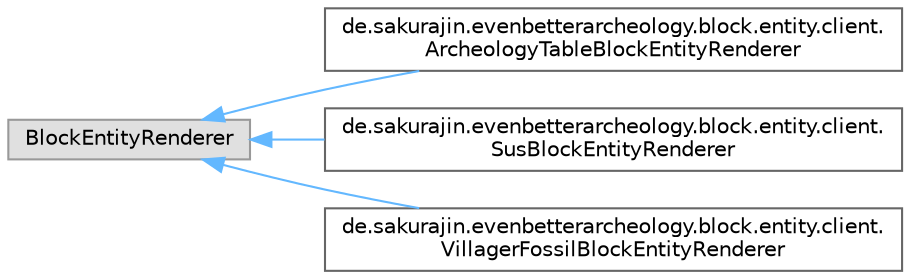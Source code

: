 digraph "Graphical Class Hierarchy"
{
 // LATEX_PDF_SIZE
  bgcolor="transparent";
  edge [fontname=Helvetica,fontsize=10,labelfontname=Helvetica,labelfontsize=10];
  node [fontname=Helvetica,fontsize=10,shape=box,height=0.2,width=0.4];
  rankdir="LR";
  Node0 [label="BlockEntityRenderer",height=0.2,width=0.4,color="grey60", fillcolor="#E0E0E0", style="filled",tooltip=" "];
  Node0 -> Node1 [dir="back",color="steelblue1",style="solid"];
  Node1 [label="de.sakurajin.evenbetterarcheology.block.entity.client.\lArcheologyTableBlockEntityRenderer",height=0.2,width=0.4,color="grey40", fillcolor="white", style="filled",URL="$classde_1_1sakurajin_1_1evenbetterarcheology_1_1block_1_1entity_1_1client_1_1ArcheologyTableBlockEntityRenderer.html",tooltip=" "];
  Node0 -> Node2 [dir="back",color="steelblue1",style="solid"];
  Node2 [label="de.sakurajin.evenbetterarcheology.block.entity.client.\lSusBlockEntityRenderer",height=0.2,width=0.4,color="grey40", fillcolor="white", style="filled",URL="$classde_1_1sakurajin_1_1evenbetterarcheology_1_1block_1_1entity_1_1client_1_1SusBlockEntityRenderer.html",tooltip=" "];
  Node0 -> Node3 [dir="back",color="steelblue1",style="solid"];
  Node3 [label="de.sakurajin.evenbetterarcheology.block.entity.client.\lVillagerFossilBlockEntityRenderer",height=0.2,width=0.4,color="grey40", fillcolor="white", style="filled",URL="$classde_1_1sakurajin_1_1evenbetterarcheology_1_1block_1_1entity_1_1client_1_1VillagerFossilBlockEntityRenderer.html",tooltip=" "];
}
